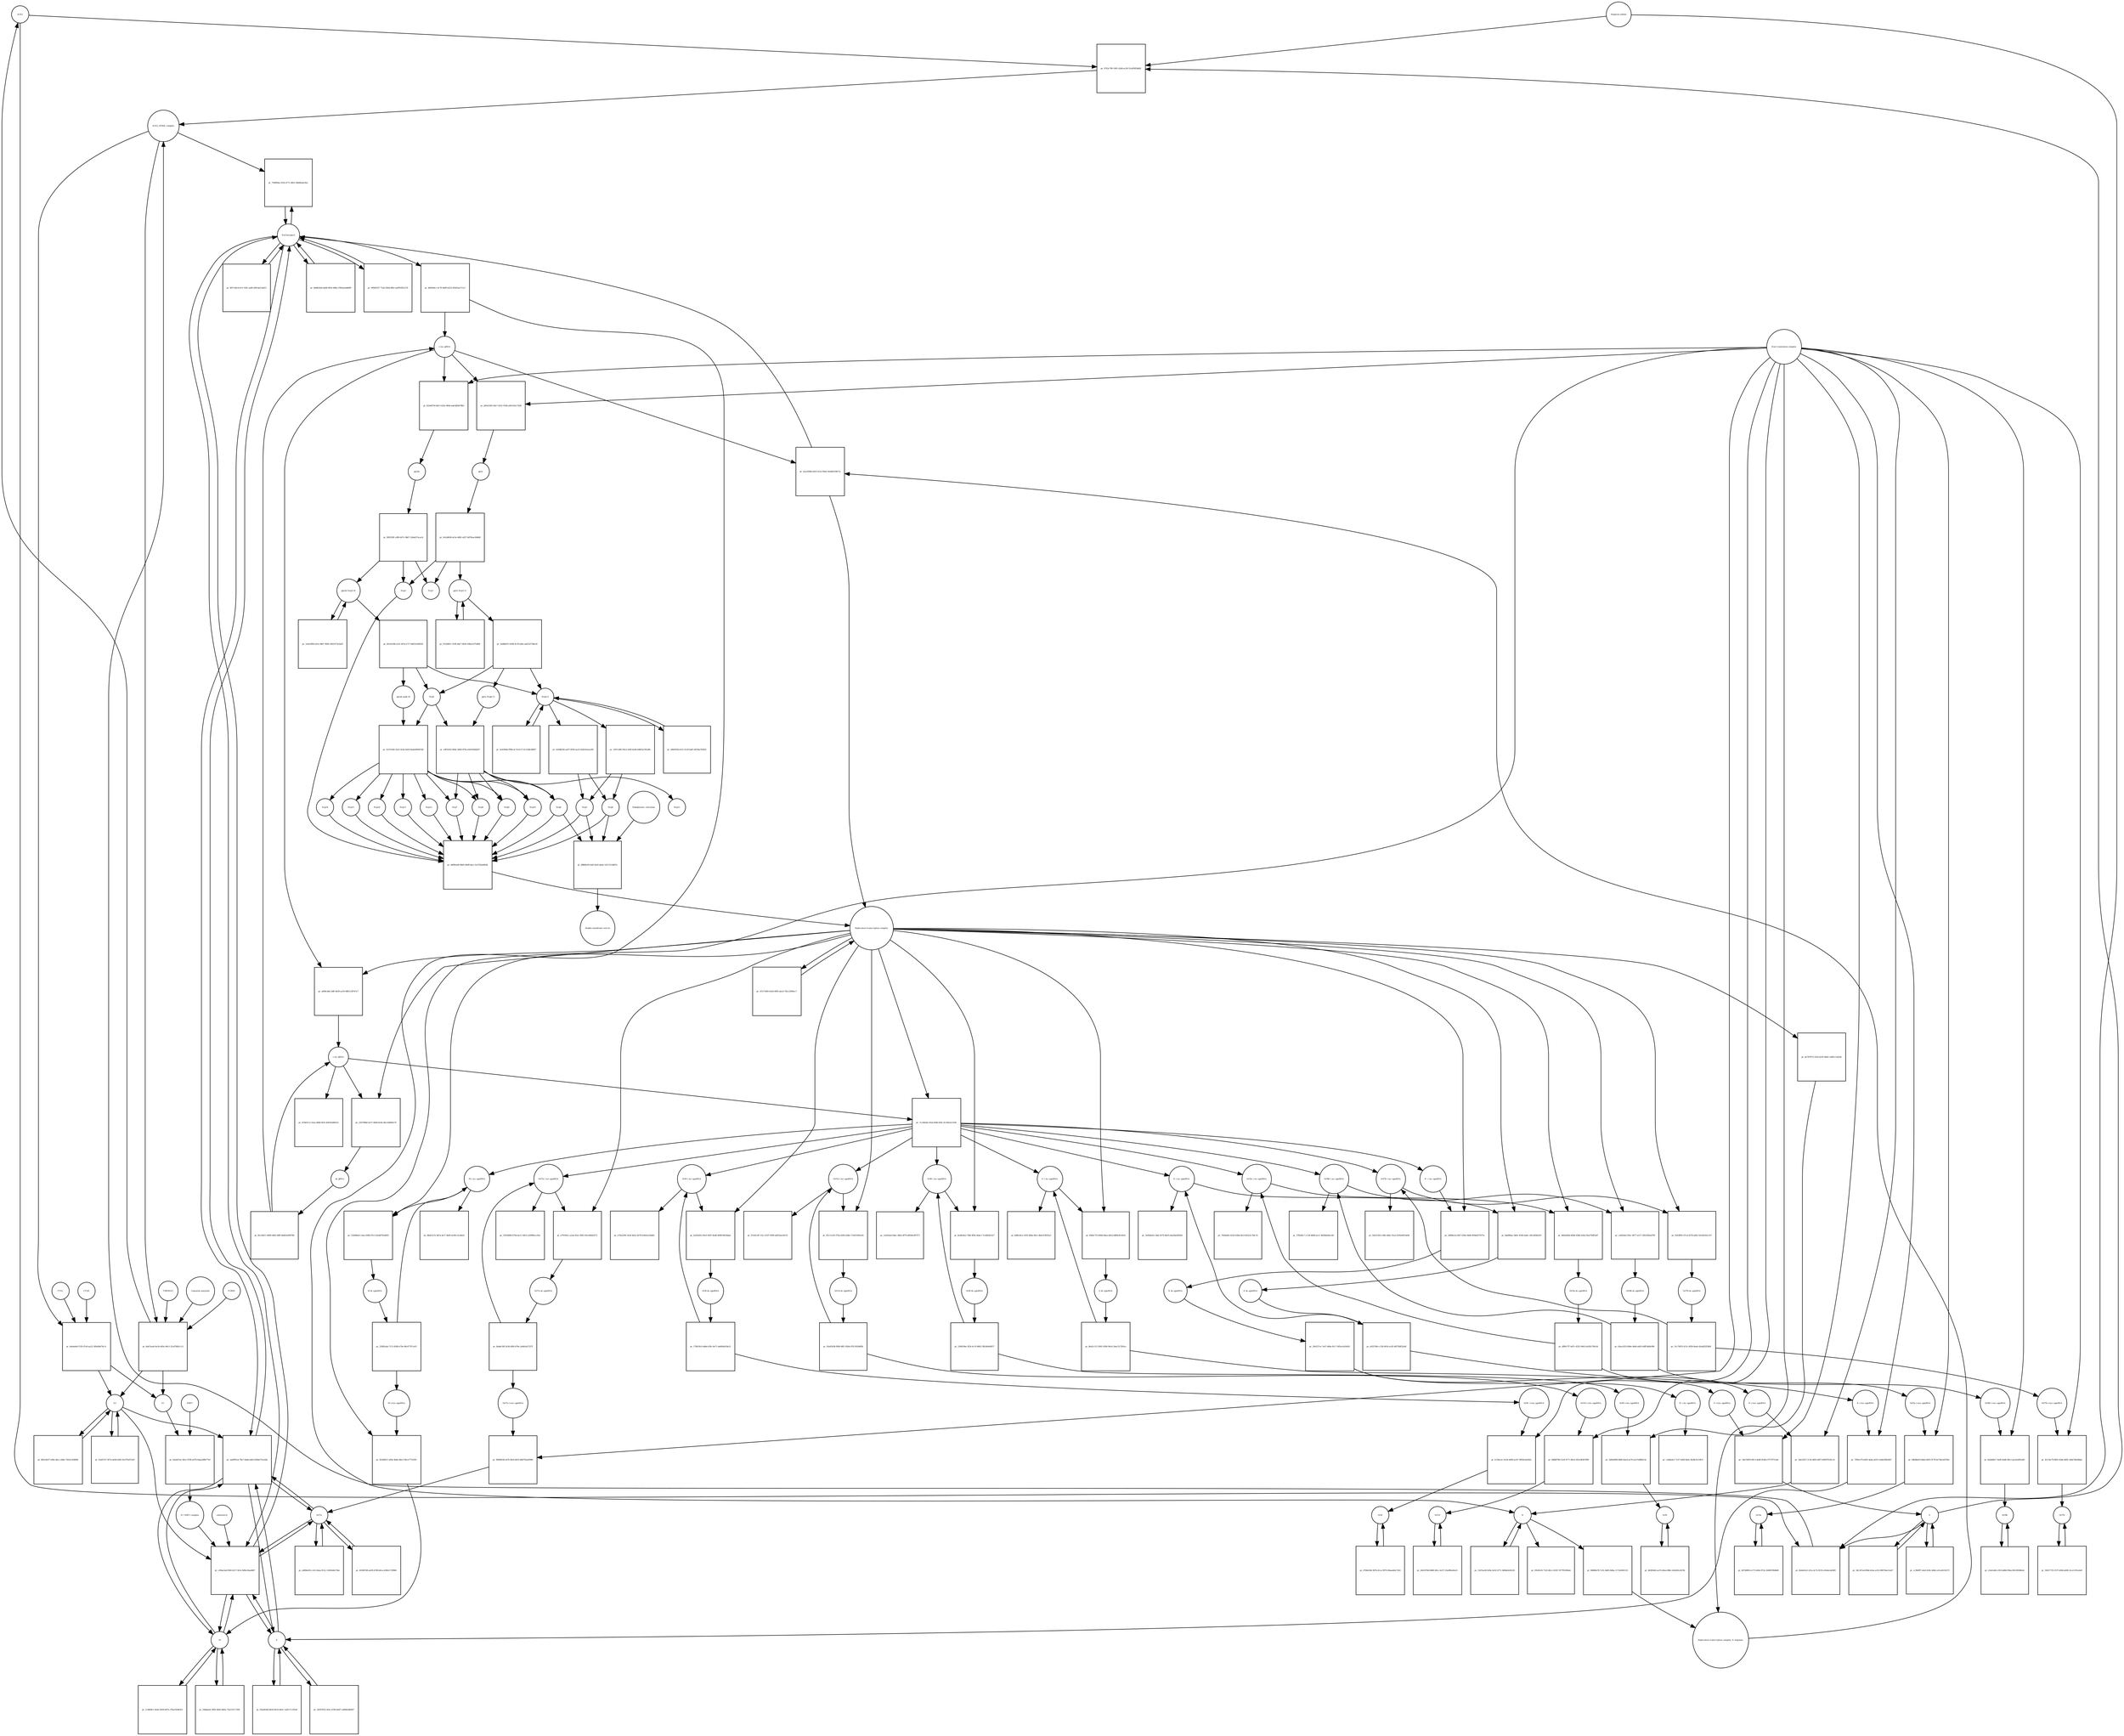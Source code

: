 strict digraph  {
ACE2 [annotation="", bipartite=0, cls=macromolecule, fontsize=4, label=ACE2, shape=circle];
"pr_0763c789-1061-42d4-ac58-51a459f2b8d2" [annotation="", bipartite=1, cls=process, fontsize=4, label="pr_0763c789-1061-42d4-ac58-51a459f2b8d2", shape=square];
"ACE2_SPIKE complex" [annotation="", bipartite=0, cls=complex, fontsize=4, label="ACE2_SPIKE complex", shape=circle];
"Heparan sulfate" [annotation="urn_miriam_obo.chebi_CHEBI%3A28815", bipartite=0, cls="simple chemical", fontsize=4, label="Heparan sulfate", shape=circle];
S [annotation=urn_miriam_uniprot_P0DTC2, bipartite=0, cls=macromolecule, fontsize=4, label=S, shape=circle];
Nucleocapsid [annotation="urn_miriam_obo.go_GO%3A0019013", bipartite=0, cls=complex, fontsize=4, label=Nucleocapsid, shape=circle];
"pr_7099f9ae-9145-477c-8821-88d4fa4a2fac" [annotation="", bipartite=1, cls=process, fontsize=4, label="pr_7099f9ae-9145-477c-8821-88d4fa4a2fac", shape=square];
"pr_b4a4a6ef-f318-47a0-aa22-569a0b474c1c" [annotation="", bipartite=1, cls=process, fontsize=4, label="pr_b4a4a6ef-f318-47a0-aa22-569a0b474c1c", shape=square];
S2 [annotation=urn_miriam_interpro_IPR002552, bipartite=0, cls=macromolecule, fontsize=4, label=S2, shape=circle];
CTSB [annotation="", bipartite=0, cls=macromolecule, fontsize=4, label=CTSB, shape=circle];
CTSL [annotation="", bipartite=0, cls=macromolecule, fontsize=4, label=CTSL, shape=circle];
S1 [annotation=urn_miriam_interpro_IPR002551, bipartite=0, cls=macromolecule, fontsize=4, label=S1, shape=circle];
"pr_8ebe41a5-221e-4c7e-8155-e5fabcab58f2" [annotation="", bipartite=1, cls=process, fontsize=4, label="pr_8ebe41a5-221e-4c7e-8155-e5fabcab58f2", shape=square];
"pr_c09aa3ad-f569-4217-9cfe-569ec9aed687" [annotation="", bipartite=1, cls=process, fontsize=4, label="pr_c09aa3ad-f569-4217-9cfe-569ec9aed687", shape=square];
cholesterol [annotation="urn_miriam_obo.chebi_CHEBI%3A16113", bipartite=0, cls="simple chemical", fontsize=4, label=cholesterol, shape=circle];
"S1_NRP1 complex" [annotation="", bipartite=0, cls=complex, fontsize=4, label="S1_NRP1 complex", shape=circle];
E [annotation=urn_miriam_uniprot_P0DTC4, bipartite=0, cls=macromolecule, fontsize=4, label=E, shape=circle];
M [annotation=urn_miriam_uniprot_P0DTC5, bipartite=0, cls=macromolecule, fontsize=4, label=M, shape=circle];
Orf7a [annotation=urn_miriam_uniprot_P0DTC7, bipartite=0, cls=macromolecule, fontsize=4, label=Orf7a, shape=circle];
"pr_d65694cc-4c76-4b09-b223-903d1ea711cf" [annotation="", bipartite=1, cls=process, fontsize=4, label="pr_d65694cc-4c76-4b09-b223-903d1ea711cf", shape=square];
"(+)ss gRNA" [annotation=urn_miriam_refseq_NC_045512, bipartite=0, cls="nucleic acid feature", fontsize=4, label="(+)ss gRNA", shape=circle];
N [annotation=urn_miriam_uniprot_P0DTC9, bipartite=0, cls="macromolecule multimer", fontsize=4, label=N, shape=circle];
"pr_b6d8c8ad-da96-465e-846a-10b5eeaddd99" [annotation="", bipartite=1, cls=process, fontsize=4, label="pr_b6d8c8ad-da96-465e-846a-10b5eeaddd99", shape=square];
"pr_999d5357-71d3-45b4-8fb1-aaf09185127d" [annotation="", bipartite=1, cls=process, fontsize=4, label="pr_999d5357-71d3-45b4-8fb1-aaf09185127d", shape=square];
"pr_9343fcf4-7143-4b1c-b539-7d77f933f6ab" [annotation="", bipartite=1, cls=process, fontsize=4, label="pr_9343fcf4-7143-4b1c-b539-7d77f933f6ab", shape=square];
"pr_15d7ea28-026e-4c62-b77c-84fbd3ef4224" [annotation="", bipartite=1, cls=process, fontsize=4, label="pr_15d7ea28-026e-4c62-b77c-84fbd3ef4224", shape=square];
"N (+)ss sgmRNA" [annotation=urn_miriam_ncbigene_43740575, bipartite=0, cls="nucleic acid feature", fontsize=4, label="N (+)ss sgmRNA", shape=circle];
"pr_54e22f27-2124-4665-bf07-b4997f526c14" [annotation="", bipartite=1, cls=process, fontsize=4, label="pr_54e22f27-2124-4665-bf07-b4997f526c14", shape=square];
"Host translation complex" [annotation="urn_miriam_obo.go_GO%3A0070992", bipartite=0, cls=complex, fontsize=4, label="Host translation complex", shape=circle];
"pr_807c5bc4-fe11-42fc-aaf6-d3614a514d15" [annotation="", bipartite=1, cls=process, fontsize=4, label="pr_807c5bc4-fe11-42fc-aaf6-d3614a514d15", shape=square];
"pr_8ab7aaa0-6e1b-445a-94c5-32cd7b82c1c3" [annotation="", bipartite=1, cls=process, fontsize=4, label="pr_8ab7aaa0-6e1b-445a-94c5-32cd7b82c1c3", shape=square];
FURIN [annotation="", bipartite=0, cls=macromolecule, fontsize=4, label=FURIN, shape=circle];
TMPRSS2 [annotation="", bipartite=0, cls=macromolecule, fontsize=4, label=TMPRSS2, shape=circle];
"Camostat mesylate" [annotation="urn_miriam_pubchem.compound_2536", bipartite=0, cls="simple chemical", fontsize=4, label="Camostat mesylate", shape=circle];
"pr_883c0e07-e94e-4bcc-a84e-7d5e2c836fb6" [annotation="", bipartite=1, cls=process, fontsize=4, label="pr_883c0e07-e94e-4bcc-a84e-7d5e2c836fb6", shape=square];
"Replication transcription complex_N oligomer" [annotation="", bipartite=0, cls=complex, fontsize=4, label="Replication transcription complex_N oligomer", shape=circle];
"pr_4cac828b-e810-415e-99a0-5b3db218817a" [annotation="", bipartite=1, cls=process, fontsize=4, label="pr_4cac828b-e810-415e-99a0-5b3db218817a", shape=square];
"Replication transcription complex" [annotation="", bipartite=0, cls=complex, fontsize=4, label="Replication transcription complex", shape=circle];
"pr_ea89951d-78e7-4a8d-ab63-6566a75cee8a" [annotation="", bipartite=1, cls=process, fontsize=4, label="pr_ea89951d-78e7-4a8d-ab63-6566a75cee8a", shape=square];
"pr_f2a937e7-6f7a-4e49-b5fd-16c97fa07a05" [annotation="", bipartite=1, cls=process, fontsize=4, label="pr_f2a937e7-6f7a-4e49-b5fd-16c97fa07a05", shape=square];
"pp1a Nsp3-11" [annotation=urn_miriam_uniprot_P0DTC1, bipartite=0, cls=macromolecule, fontsize=4, label="pp1a Nsp3-11", shape=circle];
"pr_42d8b47e-9348-4c29-abfe-aab52274dce8" [annotation="", bipartite=1, cls=process, fontsize=4, label="pr_42d8b47e-9348-4c29-abfe-aab52274dce8", shape=square];
"pp1a Nsp6-11" [annotation=urn_miriam_uniprot_P0DTC1, bipartite=0, cls=macromolecule, fontsize=4, label="pp1a Nsp6-11", shape=circle];
"Nsp3-4" [annotation="urn_miriam_ncbiprotein_YP_009725299|urn_miriam_ncbiprotein_YP_009725300", bipartite=0, cls=macromolecule, fontsize=4, label="Nsp3-4", shape=circle];
Nsp5 [annotation=urn_miriam_ncbiprotein_YP_009725301, bipartite=0, cls="macromolecule multimer", fontsize=4, label=Nsp5, shape=circle];
"Endoplasmic reticulum" [annotation="urn_miriam_obo.go_GO%3A0005783", bipartite=0, cls=complex, fontsize=4, label="Endoplasmic reticulum", shape=circle];
"pr_d9bf6e30-fabf-4e43-ba4a-1d11311d067a" [annotation="", bipartite=1, cls=process, fontsize=4, label="pr_d9bf6e30-fabf-4e43-ba4a-1d11311d067a", shape=square];
"Double-membrane vesicle" [annotation="urn_miriam_obo.go_GO%3A0039718", bipartite=0, cls=complex, fontsize=4, label="Double-membrane vesicle", shape=circle];
Nsp4 [annotation=urn_miriam_ncbiprotein_YP_009725300, bipartite=0, cls=macromolecule, fontsize=4, label=Nsp4, shape=circle];
Nsp3 [annotation=urn_miriam_ncbiprotein_YP_009725299, bipartite=0, cls=macromolecule, fontsize=4, label=Nsp3, shape=circle];
Nsp6 [annotation=urn_miriam_ncbiprotein_YP_009725302, bipartite=0, cls=macromolecule, fontsize=4, label=Nsp6, shape=circle];
"pr_f2326851-3196-44e7-9d26-50ba2c07a884" [annotation="", bipartite=1, cls=process, fontsize=4, label="pr_f2326851-3196-44e7-9d26-50ba2c07a884", shape=square];
"pr_44b93f3b-fe31-4120-baff-4455ba762f02" [annotation="", bipartite=1, cls=process, fontsize=4, label="pr_44b93f3b-fe31-4120-baff-4455ba762f02", shape=square];
"pp1ab Nsp3-16" [annotation=urn_miriam_uniprot_P0DTD1, bipartite=0, cls=macromolecule, fontsize=4, label="pp1ab Nsp3-16", shape=circle];
"pr_1a4e2084-a01a-48b7-9b95-2001673e5a83" [annotation="", bipartite=1, cls=process, fontsize=4, label="pr_1a4e2084-a01a-48b7-9b95-2001673e5a83", shape=square];
"pr_641d1e0b-e22c-4f1d-a717-bbf222e8f292" [annotation="", bipartite=1, cls=process, fontsize=4, label="pr_641d1e0b-e22c-4f1d-a717-bbf222e8f292", shape=square];
"pp1ab nsp6-16" [annotation=urn_miriam_uniprot_P0DTD1, bipartite=0, cls=macromolecule, fontsize=4, label="pp1ab nsp6-16", shape=circle];
"pr_1c4809c1-9e0e-4939-b97a-37ba18396351" [annotation="", bipartite=1, cls=process, fontsize=4, label="pr_1c4809c1-9e0e-4939-b97a-37ba18396351", shape=square];
"pr_05a84284-6b50-4b19-8a41-1a6517c195a9" [annotation="", bipartite=1, cls=process, fontsize=4, label="pr_05a84284-6b50-4b19-8a41-1a6517c195a9", shape=square];
"pr_cc9bf9f7-afa0-418c-bf6d-ce5ca0216373" [annotation="", bipartite=1, cls=process, fontsize=4, label="pr_cc9bf9f7-afa0-418c-bf6d-ce5ca0216373", shape=square];
"pr_50dbae6c-9f92-4b42-8b0a-73e2147c7509" [annotation="", bipartite=1, cls=process, fontsize=4, label="pr_50dbae6c-9f92-4b42-8b0a-73e2147c7509", shape=square];
"pr_5d297635-2b1e-4760-b4d7-cd00fd34b907" [annotation="", bipartite=1, cls=process, fontsize=4, label="pr_5d297635-2b1e-4760-b4d7-cd00fd34b907", shape=square];
"pr_36c347ad-f84d-4cba-a222-08070ae21a67" [annotation="", bipartite=1, cls=process, fontsize=4, label="pr_36c347ad-f84d-4cba-a222-08070ae21a67", shape=square];
"pr_a889ed16-c1e5-44aa-913c-31602d4e756e" [annotation="", bipartite=1, cls=process, fontsize=4, label="pr_a889ed16-c1e5-44aa-913c-31602d4e756e", shape=square];
Orf6 [annotation=urn_miriam_uniprot_P0DTC6, bipartite=0, cls=macromolecule, fontsize=4, label=Orf6, shape=circle];
"pr_076b418d-387b-41ca-9970-46aaab6c7452" [annotation="", bipartite=1, cls=process, fontsize=4, label="pr_076b418d-387b-41ca-9970-46aaab6c7452", shape=square];
Orf3a [annotation=urn_miriam_uniprot_P0DTC3, bipartite=0, cls=macromolecule, fontsize=4, label=Orf3a, shape=circle];
"pr_b9740803-e173-440e-872e-2b9f8709db06" [annotation="", bipartite=1, cls=process, fontsize=4, label="pr_b9740803-e173-440e-872e-2b9f8709db06", shape=square];
Orf8 [annotation=urn_miriam_uniprot_P0DTC8, bipartite=0, cls=macromolecule, fontsize=4, label=Orf8, shape=circle];
"pr_6d3f40d2-ae70-44ea-88b1-b2b2d5cd1f3b" [annotation="", bipartite=1, cls=process, fontsize=4, label="pr_6d3f40d2-ae70-44ea-88b1-b2b2d5cd1f3b", shape=square];
Orf9b [annotation=urn_miriam_uniprot_P0DTD2, bipartite=0, cls=macromolecule, fontsize=4, label=Orf9b, shape=circle];
"pr_cfa41eb6-c910-4d8d-95ba-f8219058fe4c" [annotation="", bipartite=1, cls=process, fontsize=4, label="pr_cfa41eb6-c910-4d8d-95ba-f8219058fe4c", shape=square];
Orf14 [annotation=urn_miriam_uniprot_P0DTD3, bipartite=0, cls=macromolecule, fontsize=4, label=Orf14, shape=circle];
"pr_45d1978d-9d80-40cc-b237-25edf9a26a22" [annotation="", bipartite=1, cls=process, fontsize=4, label="pr_45d1978d-9d80-40cc-b237-25edf9a26a22", shape=square];
Orf7b [annotation=urn_miriam_uniprot_P0DTD8, bipartite=0, cls=macromolecule, fontsize=4, label=Orf7b, shape=circle];
"pr_56927735-557f-439d-a600-3cce1181a2e8" [annotation="", bipartite=1, cls=process, fontsize=4, label="pr_56927735-557f-439d-a600-3cce1181a2e8", shape=square];
"pr_45590749-ee09-4789-b0ca-630fa1729960" [annotation="", bipartite=1, cls=process, fontsize=4, label="pr_45590749-ee09-4789-b0ca-630fa1729960", shape=square];
"M (+)ss sgmRNA" [annotation="", bipartite=0, cls="nucleic acid feature", fontsize=4, label="M (+)ss sgmRNA", shape=circle];
"pr_822dd011-a09a-4b0e-84e3-58ccf7725595" [annotation="", bipartite=1, cls=process, fontsize=4, label="pr_822dd011-a09a-4b0e-84e3-58ccf7725595", shape=square];
"E (+)ss sgmRNA" [annotation="", bipartite=0, cls="nucleic acid feature", fontsize=4, label="E (+)ss sgmRNA", shape=circle];
"pr_7f99ce79-a603-4eda-a619-1abb239b3647" [annotation="", bipartite=1, cls=process, fontsize=4, label="pr_7f99ce79-a603-4eda-a619-1abb239b3647", shape=square];
"S (+)ss sgmRNA" [annotation="", bipartite=0, cls="nucleic acid feature", fontsize=4, label="S (+)ss sgmRNA", shape=circle];
"pr_34a7d459-09c3-4ed0-81db-e7f737f7cdef" [annotation="", bipartite=1, cls=process, fontsize=4, label="pr_34a7d459-09c3-4ed0-81db-e7f737f7cdef", shape=square];
"Orf7a (+)ss sgmRNA" [annotation="", bipartite=0, cls="nucleic acid feature", fontsize=4, label="Orf7a (+)ss sgmRNA", shape=circle];
"pr_f8084438-a476-4fe4-b610-48d793a56984" [annotation="", bipartite=1, cls=process, fontsize=4, label="pr_f8084438-a476-4fe4-b610-48d793a56984", shape=square];
"Orf6  (+)ss sgmRNA" [annotation="", bipartite=0, cls="nucleic acid feature", fontsize=4, label="Orf6  (+)ss sgmRNA", shape=circle];
"pr_fc59ecec-0c04-4409-acf4-7d95bcba492e" [annotation="", bipartite=1, cls=process, fontsize=4, label="pr_fc59ecec-0c04-4409-acf4-7d95bcba492e", shape=square];
"Orf3a (+)ss sgmRNA" [annotation="", bipartite=0, cls="nucleic acid feature", fontsize=4, label="Orf3a (+)ss sgmRNA", shape=circle];
"pr_0db9bd16-84ad-4603-9178-b2744cb47064" [annotation="", bipartite=1, cls=process, fontsize=4, label="pr_0db9bd16-84ad-4603-9178-b2744cb47064", shape=square];
"Orf8 (+)ss sgmRNA" [annotation="", bipartite=0, cls="nucleic acid feature", fontsize=4, label="Orf8 (+)ss sgmRNA", shape=circle];
"pr_5d0ed498-8d00-4ee4-ae70-ea27a98b413e" [annotation="", bipartite=1, cls=process, fontsize=4, label="pr_5d0ed498-8d00-4ee4-ae70-ea27a98b413e", shape=square];
"Orf9b (+)ss sgmRNA" [annotation="", bipartite=0, cls="nucleic acid feature", fontsize=4, label="Orf9b (+)ss sgmRNA", shape=circle];
"pr_bd2dd0e7-3a99-4a6b-99c2-aac0cbf9cd42" [annotation="", bipartite=1, cls=process, fontsize=4, label="pr_bd2dd0e7-3a99-4a6b-99c2-aac0cbf9cd42", shape=square];
"Orf14 (+)ss sgmRNA" [annotation="", bipartite=0, cls="nucleic acid feature", fontsize=4, label="Orf14 (+)ss sgmRNA", shape=circle];
"pr_8d68f788-51e9-4771-89cd-303c08367089" [annotation="", bipartite=1, cls=process, fontsize=4, label="pr_8d68f788-51e9-4771-89cd-303c08367089", shape=square];
"Orf7b (+)ss sgmRNA" [annotation="", bipartite=0, cls="nucleic acid feature", fontsize=4, label="Orf7b (+)ss sgmRNA", shape=circle];
"pr_81134c79-8fb3-43de-b695-3d4a7db286da" [annotation="", bipartite=1, cls=process, fontsize=4, label="pr_81134c79-8fb3-43de-b695-3d4a7db286da", shape=square];
"(-)ss gRNA" [annotation=urn_miriam_refseq_NC_045512, bipartite=0, cls="nucleic acid feature", fontsize=4, label="(-)ss gRNA", shape=circle];
"pr_419d31c2-52ae-4840-8cff-a0910e486322" [annotation="", bipartite=1, cls=process, fontsize=4, label="pr_419d31c2-52ae-4840-8cff-a0910e486322", shape=square];
"pr_80888e78-7c61-4d65-8dba-117241801531" [annotation="", bipartite=1, cls=process, fontsize=4, label="pr_80888e78-7c61-4d65-8dba-117241801531", shape=square];
"pr_a699c4b4-3dff-4839-ac93-0881138747e7" [annotation="", bipartite=1, cls=process, fontsize=4, label="pr_a699c4b4-3dff-4839-ac93-0881138747e7", shape=square];
"M (-)ss sgmRNA" [annotation=urn_miriam_ncbigene_43740571, bipartite=0, cls="nucleic acid feature", fontsize=4, label="M (-)ss sgmRNA", shape=circle];
"pr_6beb7a7e-9d7a-4e17-8ef8-4c69c12c8ee4" [annotation="", bipartite=1, cls=process, fontsize=4, label="pr_6beb7a7e-9d7a-4e17-8ef8-4c69c12c8ee4", shape=square];
"E (-)ss sgmRNA" [annotation=urn_miriam_ncbigene_43740570, bipartite=0, cls="nucleic acid feature", fontsize=4, label="E (-)ss sgmRNA", shape=circle];
"pr_3e83de43-c0de-4374-8b35-eba5bed5f420" [annotation="", bipartite=1, cls=process, fontsize=4, label="pr_3e83de43-c0de-4374-8b35-eba5bed5f420", shape=square];
"S (-)ss sgmRNA" [annotation="", bipartite=0, cls="nucleic acid feature", fontsize=4, label="S (-)ss sgmRNA", shape=circle];
"pr_b9f6c8ce-e393-466a-9fa1-4b4cf53835a3" [annotation="", bipartite=1, cls=process, fontsize=4, label="pr_b9f6c8ce-e393-466a-9fa1-4b4cf53835a3", shape=square];
"Orf7a (-)ss sgmRNA" [annotation="", bipartite=0, cls="nucleic acid feature", fontsize=4, label="Orf7a (-)ss sgmRNA", shape=circle];
"pr_33554606-670d-4e11-9452-a209f9ecc93e" [annotation="", bipartite=1, cls=process, fontsize=4, label="pr_33554606-670d-4e11-9452-a209f9ecc93e", shape=square];
"Orf6 (-)ss sgmRNA" [annotation="", bipartite=0, cls="nucleic acid feature", fontsize=4, label="Orf6 (-)ss sgmRNA", shape=circle];
"pr_e7b22290-1b34-4d1a-9278-fe402e25bd41" [annotation="", bipartite=1, cls=process, fontsize=4, label="pr_e7b22290-1b34-4d1a-9278-fe402e25bd41", shape=square];
"Orf3a (-)ss sgmRNA" [annotation="", bipartite=0, cls="nucleic acid feature", fontsize=4, label="Orf3a (-)ss sgmRNA", shape=circle];
"pr_745ba4fe-4229-43bb-bfc9-60223c7bfc16" [annotation="", bipartite=1, cls=process, fontsize=4, label="pr_745ba4fe-4229-43bb-bfc9-60223c7bfc16", shape=square];
"Orf8 (-)ss sgmRNA" [annotation="", bipartite=0, cls="nucleic acid feature", fontsize=4, label="Orf8 (-)ss sgmRNA", shape=circle];
"pr_cfa914a0-64ec-48a5-8f70-df458cd97f73" [annotation="", bipartite=1, cls=process, fontsize=4, label="pr_cfa914a0-64ec-48a5-8f70-df458cd97f73", shape=square];
"Orf9b (-)ss sgmRNA" [annotation="", bipartite=0, cls="nucleic acid feature", fontsize=4, label="Orf9b (-)ss sgmRNA", shape=circle];
"pr_3782d5c7-c13d-4668-ae11-4626be0dccb0" [annotation="", bipartite=1, cls=process, fontsize=4, label="pr_3782d5c7-c13d-4668-ae11-4626be0dccb0", shape=square];
"Orf14 (-)ss sgmRNA" [annotation="", bipartite=0, cls="nucleic acid feature", fontsize=4, label="Orf14 (-)ss sgmRNA", shape=circle];
"pr_97ed1c8f-151c-4197-839f-e4653ee34153" [annotation="", bipartite=1, cls=process, fontsize=4, label="pr_97ed1c8f-151c-4197-839f-e4653ee34153", shape=square];
"Orf7b (-)ss sgmRNA" [annotation="", bipartite=0, cls="nucleic acid feature", fontsize=4, label="Orf7b (-)ss sgmRNA", shape=circle];
"pr_54e51563-c06e-46bc-91a2-fe93a9619a06" [annotation="", bipartite=1, cls=process, fontsize=4, label="pr_54e51563-c06e-46bc-91a2-fe93a9619a06", shape=square];
"pr_250796b8-5e57-4b0d-8c8e-06c22b804176" [annotation="", bipartite=1, cls=process, fontsize=4, label="pr_250796b8-5e57-4b0d-8c8e-06c22b804176", shape=square];
"ds gRNA" [annotation=urn_miriam_refseq_NC_045512, bipartite=0, cls="nucleic acid feature", fontsize=4, label="ds gRNA", shape=circle];
"pr_554946a0-c5ae-4368-97e1-b5e8d79c8d93" [annotation="", bipartite=1, cls=process, fontsize=4, label="pr_554946a0-c5ae-4368-97e1-b5e8d79c8d93", shape=square];
"M ds sgmRNA" [annotation="", bipartite=0, cls="nucleic acid feature", fontsize=4, label="M ds sgmRNA", shape=circle];
"pr_bbd9f6ac-bb0c-4560-a6dc-cf6c4d36a91f" [annotation="", bipartite=1, cls=process, fontsize=4, label="pr_bbd9f6ac-bb0c-4560-a6dc-cf6c4d36a91f", shape=square];
"E ds sgmRNA" [annotation="", bipartite=0, cls="nucleic acid feature", fontsize=4, label="E ds sgmRNA", shape=circle];
"pr_f06dc733-694d-46ea-b81d-ddff42fc0416" [annotation="", bipartite=1, cls=process, fontsize=4, label="pr_f06dc733-694d-46ea-b81d-ddff42fc0416", shape=square];
"S ds sgmRNA" [annotation="", bipartite=0, cls="nucleic acid feature", fontsize=4, label="S ds sgmRNA", shape=circle];
"pr_a791841c-a2a4-45a1-80f2-05e148d22f73" [annotation="", bipartite=1, cls=process, fontsize=4, label="pr_a791841c-a2a4-45a1-80f2-05e148d22f73", shape=square];
"Orf7a ds sgmRNA" [annotation="", bipartite=0, cls="nucleic acid feature", fontsize=4, label="Orf7a ds sgmRNA", shape=circle];
"pr_fa262d16-59c6-4587-8e46-d09b7b054dad" [annotation="", bipartite=1, cls=process, fontsize=4, label="pr_fa262d16-59c6-4587-8e46-d09b7b054dad", shape=square];
"Orf6 ds sgmRNA" [annotation="", bipartite=0, cls="nucleic acid feature", fontsize=4, label="Orf6 ds sgmRNA", shape=circle];
"pr_460ed2b6-b0b4-43b8-a92d-05a57fdf5e87" [annotation="", bipartite=1, cls=process, fontsize=4, label="pr_460ed2b6-b0b4-43b8-a92d-05a57fdf5e87", shape=square];
"Orf3a ds sgmRNA" [annotation="", bipartite=0, cls="nucleic acid feature", fontsize=4, label="Orf3a ds sgmRNA", shape=circle];
"pr_bcdb54e2-76bf-4f9e-9ebe-c7ce9b5b15e7" [annotation="", bipartite=1, cls=process, fontsize=4, label="pr_bcdb54e2-76bf-4f9e-9ebe-c7ce9b5b15e7", shape=square];
"Orf8 ds sgmRNA" [annotation="", bipartite=0, cls="nucleic acid feature", fontsize=4, label="Orf8 ds sgmRNA", shape=circle];
"pr_ca82feb3-f9ec-4977-a517-2952585ad7f8" [annotation="", bipartite=1, cls=process, fontsize=4, label="pr_ca82feb3-f9ec-4977-a517-2952585ad7f8", shape=square];
"Orf9b ds sgmRNA" [annotation="", bipartite=0, cls="nucleic acid feature", fontsize=4, label="Orf9b ds sgmRNA", shape=circle];
"pr_92c11e18-370a-4265-b38e-17a95109ecb5" [annotation="", bipartite=1, cls=process, fontsize=4, label="pr_92c11e18-370a-4265-b38e-17a95109ecb5", shape=square];
"Orf14 ds sgmRNA" [annotation="", bipartite=0, cls="nucleic acid feature", fontsize=4, label="Orf14 ds sgmRNA", shape=circle];
"pr_9243ff81-67cd-4578-a661-b3cb6316c237" [annotation="", bipartite=1, cls=process, fontsize=4, label="pr_9243ff81-67cd-4578-a661-b3cb6316c237", shape=square];
"Orf7b ds sgmRNA" [annotation="", bipartite=0, cls="nucleic acid feature", fontsize=4, label="Orf7b ds sgmRNA", shape=circle];
"pr_f0c24d11-4069-4d62-86ff-bb405e090786" [annotation="", bipartite=1, cls=process, fontsize=4, label="pr_f0c24d11-4069-4d62-86ff-bb405e090786", shape=square];
"pr_23082eab-7113-4568-a79e-98c47767cef3" [annotation="", bipartite=1, cls=process, fontsize=4, label="pr_23082eab-7113-4568-a79e-98c47767cef3", shape=square];
"pr_a9337dfe-c136-4918-a1d3-4657b9f32abf" [annotation="", bipartite=1, cls=process, fontsize=4, label="pr_a9337dfe-c136-4918-a1d3-4657b9f32abf", shape=square];
"pr_8a42c115-5903-4306-90cb-24ee7a7203ce" [annotation="", bipartite=1, cls=process, fontsize=4, label="pr_8a42c115-5903-4306-90cb-24ee7a7203ce", shape=square];
"pr_8abdc50f-2e5b-4f40-b76e-2a8d1eb7237f" [annotation="", bipartite=1, cls=process, fontsize=4, label="pr_8abdc50f-2e5b-4f40-b76e-2a8d1eb7237f", shape=square];
"pr_178d10c0-4dbd-439c-be71-de664a918e21" [annotation="", bipartite=1, cls=process, fontsize=4, label="pr_178d10c0-4dbd-439c-be71-de664a918e21", shape=square];
"pr_df89c7f7-bd7c-4352-9443-eb1fb176fe5d" [annotation="", bipartite=1, cls=process, fontsize=4, label="pr_df89c7f7-bd7c-4352-9443-eb1fb176fe5d", shape=square];
"pr_3308106e-3f24-4c19-9863-3fb24b404f37" [annotation="", bipartite=1, cls=process, fontsize=4, label="pr_3308106e-3f24-4c19-9863-3fb24b404f37", shape=square];
"pr_42ea1633-684e-4b44-ab03-46ff5ddfe990" [annotation="", bipartite=1, cls=process, fontsize=4, label="pr_42ea1633-684e-4b44-ab03-46ff5ddfe990", shape=square];
"pr_05a45438-f068-48f1-92b4-d76136394f0b" [annotation="", bipartite=1, cls=process, fontsize=4, label="pr_05a45438-f068-48f1-92b4-d76136394f0b", shape=square];
"pr_31c74933-413c-4939-8aa6-42edd32f3b81" [annotation="", bipartite=1, cls=process, fontsize=4, label="pr_31c74933-413c-4939-8aa6-42edd32f3b81", shape=square];
"N  (-)ss sgmRNA" [annotation=urn_miriam_ncbigene_43740575, bipartite=0, cls="nucleic acid feature", fontsize=4, label="N  (-)ss sgmRNA", shape=circle];
"pr_269bfe3a-f447-430e-94d4-905be875075c" [annotation="", bipartite=1, cls=process, fontsize=4, label="pr_269bfe3a-f447-430e-94d4-905be875075c", shape=square];
"N ds sgmRNA" [annotation="", bipartite=0, cls="nucleic acid feature", fontsize=4, label="N ds sgmRNA", shape=circle];
"pr_29e557ce-7e47-466a-81c7-005ecfa50d16" [annotation="", bipartite=1, cls=process, fontsize=4, label="pr_29e557ce-7e47-466a-81c7-005ecfa50d16", shape=square];
"N (-)ss sgmRNA" [annotation="", bipartite=0, cls="nucleic acid feature", fontsize=4, label="N (-)ss sgmRNA", shape=circle];
pp1ab [annotation=urn_miriam_uniprot_P0DTD1, bipartite=0, cls=macromolecule, fontsize=4, label=pp1ab, shape=circle];
"pr_f0831f0f-cd99-447c-9b67-32deb37acacb" [annotation="", bipartite=1, cls=process, fontsize=4, label="pr_f0831f0f-cd99-447c-9b67-32deb37acacb", shape=square];
Nsp2 [annotation=urn_miriam_ncbiprotein_YP_009725298, bipartite=0, cls=macromolecule, fontsize=4, label=Nsp2, shape=circle];
Nsp1 [annotation=urn_miriam_ncbiprotein_YP_009725297, bipartite=0, cls=macromolecule, fontsize=4, label=Nsp1, shape=circle];
pp1a [annotation=urn_miriam_uniprot_P0DTC1, bipartite=0, cls=macromolecule, fontsize=4, label=pp1a, shape=circle];
"pr_9cb2d658-dc5e-4881-a027-b878eac84b68" [annotation="", bipartite=1, cls=process, fontsize=4, label="pr_9cb2d658-dc5e-4881-a027-b878eac84b68", shape=square];
"pr_3e45f8eb-f90b-4c74-b137-0c15d6c88fd7" [annotation="", bipartite=1, cls=process, fontsize=4, label="pr_3e45f8eb-f90b-4c74-b137-0c15d6c88fd7", shape=square];
"pr_3247cd85-65e2-43f0-ba46-64663a785a8b" [annotation="", bipartite=1, cls=process, fontsize=4, label="pr_3247cd85-65e2-43f0-ba46-64663a785a8b", shape=square];
"pr_0e04b436-ae07-4930-ae25-b28c63ea1a40" [annotation="", bipartite=1, cls=process, fontsize=4, label="pr_0e04b436-ae07-4930-ae25-b28c63ea1a40", shape=square];
"pr_a9f55452-80dc-4683-879e-fa6503fdd207" [annotation="", bipartite=1, cls=process, fontsize=4, label="pr_a9f55452-80dc-4683-879e-fa6503fdd207", shape=square];
Nsp7 [annotation=urn_miriam_ncbiprotein_YP_009725303, bipartite=0, cls=macromolecule, fontsize=4, label=Nsp7, shape=circle];
Nsp8 [annotation=urn_miriam_ncbiprotein_YP_009725304, bipartite=0, cls=macromolecule, fontsize=4, label=Nsp8, shape=circle];
Nsp9 [annotation=urn_miriam_ncbiprotein_YP_009725305, bipartite=0, cls=macromolecule, fontsize=4, label=Nsp9, shape=circle];
Nsp10 [annotation=urn_miriam_ncbiprotein_YP_009725306, bipartite=0, cls=macromolecule, fontsize=4, label=Nsp10, shape=circle];
Nsp11 [annotation=urn_miriam_ncbiprotein_YP_009725312, bipartite=0, cls=macromolecule, fontsize=4, label=Nsp11, shape=circle];
"pr_f2337ed4-35e2-41de-b420-8aabe96047dd" [annotation="", bipartite=1, cls=process, fontsize=4, label="pr_f2337ed4-35e2-41de-b420-8aabe96047dd", shape=square];
Nsp13 [annotation=urn_miriam_ncbiprotein_YP_009725308, bipartite=0, cls=macromolecule, fontsize=4, label=Nsp13, shape=circle];
Nsp12 [annotation=urn_miriam_ncbiprotein_YP_009725307, bipartite=0, cls=macromolecule, fontsize=4, label=Nsp12, shape=circle];
Nsp16 [annotation=urn_miriam_ncbiprotein_YP_009725311, bipartite=0, cls=macromolecule, fontsize=4, label=Nsp16, shape=circle];
Nsp15 [annotation=urn_miriam_ncbiprotein_YP_009725310, bipartite=0, cls=macromolecule, fontsize=4, label=Nsp15, shape=circle];
Nsp14 [annotation=urn_miriam_ncbiprotein_YP_009725309, bipartite=0, cls=macromolecule, fontsize=4, label=Nsp14, shape=circle];
"pr_4480ead0-86d5-46d9-bacc-fe27d2eb0b2b" [annotation="", bipartite=1, cls=process, fontsize=4, label="pr_4480ead0-86d5-46d9-bacc-fe27d2eb0b2b", shape=square];
"pr_d45e5365-83e7-4551-914b-e60c922c7428" [annotation="", bipartite=1, cls=process, fontsize=4, label="pr_d45e5365-83e7-4551-914b-e60c922c7428", shape=square];
"pr_622dd754-8d13-433e-966d-ade5db5678b2" [annotation="", bipartite=1, cls=process, fontsize=4, label="pr_622dd754-8d13-433e-966d-ade5db5678b2", shape=square];
"pr_ca0da4ce-7c07-4269-8a0c-4b38c9c10b7c" [annotation="", bipartite=1, cls=process, fontsize=4, label="pr_ca0da4ce-7c07-4269-8a0c-4b38c9c10b7c", shape=square];
"pr_d7a71069-63e8-4993-abcd-762c220f6cc7" [annotation="", bipartite=1, cls=process, fontsize=4, label="pr_d7a71069-63e8-4993-abcd-762c220f6cc7", shape=square];
"pr_de787875-25e4-4c85-96d2-1ddf1c1afa5b" [annotation="", bipartite=1, cls=process, fontsize=4, label="pr_de787875-25e4-4c85-96d2-1ddf1c1afa5b", shape=square];
"pr_7cc0ebe6-25a4-4fdd-934c-0c166cbc5292" [annotation="", bipartite=1, cls=process, fontsize=4, label="pr_7cc0ebe6-25a4-4fdd-934c-0c166cbc5292", shape=square];
"pr_b2a647aa-38ce-4706-a478-64aa2d8b77e9" [annotation="", bipartite=1, cls=process, fontsize=4, label="pr_b2a647aa-38ce-4706-a478-64aa2d8b77e9", shape=square];
NRP1 [annotation="", bipartite=0, cls=macromolecule, fontsize=4, label=NRP1, shape=circle];
ACE2 -> "pr_0763c789-1061-42d4-ac58-51a459f2b8d2"  [annotation="", interaction_type=consumption];
ACE2 -> "pr_8ebe41a5-221e-4c7e-8155-e5fabcab58f2"  [annotation="", interaction_type=consumption];
"pr_0763c789-1061-42d4-ac58-51a459f2b8d2" -> "ACE2_SPIKE complex"  [annotation="", interaction_type=production];
"ACE2_SPIKE complex" -> "pr_7099f9ae-9145-477c-8821-88d4fa4a2fac"  [annotation="urn_miriam_pubmed_32142651|urn_miriam_pubmed_32094589|urn_miriam_taxonomy_2697049", interaction_type=stimulation];
"ACE2_SPIKE complex" -> "pr_b4a4a6ef-f318-47a0-aa22-569a0b474c1c"  [annotation="", interaction_type=consumption];
"ACE2_SPIKE complex" -> "pr_8ab7aaa0-6e1b-445a-94c5-32cd7b82c1c3"  [annotation="", interaction_type=consumption];
"Heparan sulfate" -> "pr_0763c789-1061-42d4-ac58-51a459f2b8d2"  [annotation="urn_miriam_pubmed_32142651|urn_miriam_pubmed_32094589|urn_miriam_taxonomy_2697049|urn_miriam_pubmed_32970989", interaction_type=stimulation];
"Heparan sulfate" -> "pr_8ebe41a5-221e-4c7e-8155-e5fabcab58f2"  [annotation="urn_miriam_pubmed_32142651|urn_miriam_pubmed_32094589|urn_miriam_taxonomy_2697049|urn_miriam_pubmed_32155444|urn_miriam_pubmed_32970989", interaction_type=stimulation];
S -> "pr_0763c789-1061-42d4-ac58-51a459f2b8d2"  [annotation="", interaction_type=consumption];
S -> "pr_8ebe41a5-221e-4c7e-8155-e5fabcab58f2"  [annotation="", interaction_type=consumption];
S -> "pr_cc9bf9f7-afa0-418c-bf6d-ce5ca0216373"  [annotation="", interaction_type=consumption];
S -> "pr_36c347ad-f84d-4cba-a222-08070ae21a67"  [annotation="", interaction_type=consumption];
Nucleocapsid -> "pr_7099f9ae-9145-477c-8821-88d4fa4a2fac"  [annotation="", interaction_type=consumption];
Nucleocapsid -> "pr_c09aa3ad-f569-4217-9cfe-569ec9aed687"  [annotation="", interaction_type=consumption];
Nucleocapsid -> "pr_d65694cc-4c76-4b09-b223-903d1ea711cf"  [annotation="", interaction_type=consumption];
Nucleocapsid -> "pr_b6d8c8ad-da96-465e-846a-10b5eeaddd99"  [annotation="", interaction_type=consumption];
Nucleocapsid -> "pr_999d5357-71d3-45b4-8fb1-aaf09185127d"  [annotation="", interaction_type=consumption];
Nucleocapsid -> "pr_807c5bc4-fe11-42fc-aaf6-d3614a514d15"  [annotation="", interaction_type=consumption];
Nucleocapsid -> "pr_ea89951d-78e7-4a8d-ab63-6566a75cee8a"  [annotation="", interaction_type=consumption];
"pr_7099f9ae-9145-477c-8821-88d4fa4a2fac" -> Nucleocapsid  [annotation="", interaction_type=production];
"pr_b4a4a6ef-f318-47a0-aa22-569a0b474c1c" -> S2  [annotation="", interaction_type=production];
"pr_b4a4a6ef-f318-47a0-aa22-569a0b474c1c" -> S1  [annotation="", interaction_type=production];
S2 -> "pr_c09aa3ad-f569-4217-9cfe-569ec9aed687"  [annotation="urn_miriam_pubmed_32142651|urn_miriam_pubmed_32094589|urn_miriam_pubmed_32047258|urn_miriam_taxonomy_2697049|urn_miriam_pubmed_32944968", interaction_type=stimulation];
S2 -> "pr_883c0e07-e94e-4bcc-a84e-7d5e2c836fb6"  [annotation="", interaction_type=consumption];
S2 -> "pr_ea89951d-78e7-4a8d-ab63-6566a75cee8a"  [annotation="urn_miriam_pubmed_32142651|urn_miriam_pubmed_32047258|urn_miriam_taxonomy_2697049", interaction_type=stimulation];
S2 -> "pr_f2a937e7-6f7a-4e49-b5fd-16c97fa07a05"  [annotation="", interaction_type=consumption];
CTSB -> "pr_b4a4a6ef-f318-47a0-aa22-569a0b474c1c"  [annotation="urn_miriam_pubmed_32142651|urn_miriam_taxonomy_2697049", interaction_type=catalysis];
CTSL -> "pr_b4a4a6ef-f318-47a0-aa22-569a0b474c1c"  [annotation="urn_miriam_pubmed_32142651|urn_miriam_taxonomy_2697049", interaction_type=catalysis];
S1 -> "pr_b2a647aa-38ce-4706-a478-64aa2d8b77e9"  [annotation="", interaction_type=consumption];
"pr_8ebe41a5-221e-4c7e-8155-e5fabcab58f2" -> "ACE2_SPIKE complex"  [annotation="", interaction_type=production];
"pr_c09aa3ad-f569-4217-9cfe-569ec9aed687" -> Nucleocapsid  [annotation="", interaction_type=production];
"pr_c09aa3ad-f569-4217-9cfe-569ec9aed687" -> E  [annotation="", interaction_type=production];
"pr_c09aa3ad-f569-4217-9cfe-569ec9aed687" -> M  [annotation="", interaction_type=production];
"pr_c09aa3ad-f569-4217-9cfe-569ec9aed687" -> Orf7a  [annotation="", interaction_type=production];
cholesterol -> "pr_c09aa3ad-f569-4217-9cfe-569ec9aed687"  [annotation="urn_miriam_pubmed_32142651|urn_miriam_pubmed_32094589|urn_miriam_pubmed_32047258|urn_miriam_taxonomy_2697049|urn_miriam_pubmed_32944968", interaction_type=stimulation];
"S1_NRP1 complex" -> "pr_c09aa3ad-f569-4217-9cfe-569ec9aed687"  [annotation="urn_miriam_pubmed_32142651|urn_miriam_pubmed_32094589|urn_miriam_pubmed_32047258|urn_miriam_taxonomy_2697049|urn_miriam_pubmed_32944968", interaction_type=stimulation];
E -> "pr_c09aa3ad-f569-4217-9cfe-569ec9aed687"  [annotation="", interaction_type=consumption];
E -> "pr_ea89951d-78e7-4a8d-ab63-6566a75cee8a"  [annotation="", interaction_type=consumption];
E -> "pr_05a84284-6b50-4b19-8a41-1a6517c195a9"  [annotation="", interaction_type=consumption];
E -> "pr_5d297635-2b1e-4760-b4d7-cd00fd34b907"  [annotation="", interaction_type=consumption];
M -> "pr_c09aa3ad-f569-4217-9cfe-569ec9aed687"  [annotation="", interaction_type=consumption];
M -> "pr_ea89951d-78e7-4a8d-ab63-6566a75cee8a"  [annotation="", interaction_type=consumption];
M -> "pr_1c4809c1-9e0e-4939-b97a-37ba18396351"  [annotation="", interaction_type=consumption];
M -> "pr_50dbae6c-9f92-4b42-8b0a-73e2147c7509"  [annotation="", interaction_type=consumption];
Orf7a -> "pr_c09aa3ad-f569-4217-9cfe-569ec9aed687"  [annotation="", interaction_type=consumption];
Orf7a -> "pr_ea89951d-78e7-4a8d-ab63-6566a75cee8a"  [annotation="", interaction_type=consumption];
Orf7a -> "pr_a889ed16-c1e5-44aa-913c-31602d4e756e"  [annotation="", interaction_type=consumption];
Orf7a -> "pr_45590749-ee09-4789-b0ca-630fa1729960"  [annotation="", interaction_type=consumption];
"pr_d65694cc-4c76-4b09-b223-903d1ea711cf" -> "(+)ss gRNA"  [annotation="", interaction_type=production];
"pr_d65694cc-4c76-4b09-b223-903d1ea711cf" -> N  [annotation="", interaction_type=production];
"(+)ss gRNA" -> "pr_4cac828b-e810-415e-99a0-5b3db218817a"  [annotation="", interaction_type=consumption];
"(+)ss gRNA" -> "pr_a699c4b4-3dff-4839-ac93-0881138747e7"  [annotation="", interaction_type=consumption];
"(+)ss gRNA" -> "pr_d45e5365-83e7-4551-914b-e60c922c7428"  [annotation="", interaction_type=consumption];
"(+)ss gRNA" -> "pr_622dd754-8d13-433e-966d-ade5db5678b2"  [annotation="", interaction_type=consumption];
N -> "pr_9343fcf4-7143-4b1c-b539-7d77f933f6ab"  [annotation="", interaction_type=consumption];
N -> "pr_15d7ea28-026e-4c62-b77c-84fbd3ef4224"  [annotation="", interaction_type=consumption];
N -> "pr_80888e78-7c61-4d65-8dba-117241801531"  [annotation="", interaction_type=consumption];
"pr_b6d8c8ad-da96-465e-846a-10b5eeaddd99" -> Nucleocapsid  [annotation="", interaction_type=production];
"pr_999d5357-71d3-45b4-8fb1-aaf09185127d" -> Nucleocapsid  [annotation="", interaction_type=production];
"pr_15d7ea28-026e-4c62-b77c-84fbd3ef4224" -> N  [annotation="", interaction_type=production];
"N (+)ss sgmRNA" -> "pr_54e22f27-2124-4665-bf07-b4997f526c14"  [annotation="", interaction_type=consumption];
"pr_54e22f27-2124-4665-bf07-b4997f526c14" -> N  [annotation="", interaction_type=production];
"Host translation complex" -> "pr_54e22f27-2124-4665-bf07-b4997f526c14"  [annotation="", interaction_type="necessary stimulation"];
"Host translation complex" -> "pr_822dd011-a09a-4b0e-84e3-58ccf7725595"  [annotation="urn_miriam_pubmed_31226023|urn_miriam_pubmed_27712623", interaction_type="necessary stimulation"];
"Host translation complex" -> "pr_7f99ce79-a603-4eda-a619-1abb239b3647"  [annotation="urn_miriam_pubmed_31226023|urn_miriam_pubmed_27712623", interaction_type="necessary stimulation"];
"Host translation complex" -> "pr_34a7d459-09c3-4ed0-81db-e7f737f7cdef"  [annotation="urn_miriam_pubmed_31226023|urn_miriam_pubmed_27712623", interaction_type="necessary stimulation"];
"Host translation complex" -> "pr_f8084438-a476-4fe4-b610-48d793a56984"  [annotation="urn_miriam_pubmed_31226023|urn_miriam_pubmed_27712623", interaction_type="necessary stimulation"];
"Host translation complex" -> "pr_fc59ecec-0c04-4409-acf4-7d95bcba492e"  [annotation="urn_miriam_pubmed_31226023|urn_miriam_pubmed_27712623", interaction_type="necessary stimulation"];
"Host translation complex" -> "pr_0db9bd16-84ad-4603-9178-b2744cb47064"  [annotation="urn_miriam_pubmed_31226023|urn_miriam_pubmed_27712623", interaction_type="necessary stimulation"];
"Host translation complex" -> "pr_5d0ed498-8d00-4ee4-ae70-ea27a98b413e"  [annotation="urn_miriam_pubmed_31226023|urn_miriam_pubmed_27712623", interaction_type="necessary stimulation"];
"Host translation complex" -> "pr_bd2dd0e7-3a99-4a6b-99c2-aac0cbf9cd42"  [annotation="urn_miriam_pubmed_31226023|urn_miriam_pubmed_27712623", interaction_type="necessary stimulation"];
"Host translation complex" -> "pr_8d68f788-51e9-4771-89cd-303c08367089"  [annotation="urn_miriam_pubmed_31226023|urn_miriam_pubmed_27712623", interaction_type="necessary stimulation"];
"Host translation complex" -> "pr_81134c79-8fb3-43de-b695-3d4a7db286da"  [annotation="urn_miriam_pubmed_31226023|urn_miriam_pubmed_27712623", interaction_type="necessary stimulation"];
"Host translation complex" -> "pr_d45e5365-83e7-4551-914b-e60c922c7428"  [annotation="urn_miriam_pubmed_31226023|urn_miriam_pubmed_27712623", interaction_type="necessary stimulation"];
"Host translation complex" -> "pr_622dd754-8d13-433e-966d-ade5db5678b2"  [annotation="urn_miriam_pubmed_31226023|urn_miriam_pubmed_27712623", interaction_type="necessary stimulation"];
"pr_807c5bc4-fe11-42fc-aaf6-d3614a514d15" -> Nucleocapsid  [annotation="", interaction_type=production];
"pr_8ab7aaa0-6e1b-445a-94c5-32cd7b82c1c3" -> S2  [annotation="", interaction_type=production];
"pr_8ab7aaa0-6e1b-445a-94c5-32cd7b82c1c3" -> ACE2  [annotation="", interaction_type=production];
"pr_8ab7aaa0-6e1b-445a-94c5-32cd7b82c1c3" -> S1  [annotation="", interaction_type=production];
FURIN -> "pr_8ab7aaa0-6e1b-445a-94c5-32cd7b82c1c3"  [annotation="urn_miriam_pubmed_32142651|urn_miriam_pubmed_32362314|urn_miriam_taxonomy_2697049", interaction_type=catalysis];
TMPRSS2 -> "pr_8ab7aaa0-6e1b-445a-94c5-32cd7b82c1c3"  [annotation="urn_miriam_pubmed_32142651|urn_miriam_pubmed_32362314|urn_miriam_taxonomy_2697049", interaction_type=catalysis];
"Camostat mesylate" -> "pr_8ab7aaa0-6e1b-445a-94c5-32cd7b82c1c3"  [annotation="urn_miriam_pubmed_32142651|urn_miriam_pubmed_32362314|urn_miriam_taxonomy_2697049", interaction_type=inhibition];
"pr_883c0e07-e94e-4bcc-a84e-7d5e2c836fb6" -> S2  [annotation="", interaction_type=production];
"Replication transcription complex_N oligomer" -> "pr_4cac828b-e810-415e-99a0-5b3db218817a"  [annotation="", interaction_type=consumption];
"pr_4cac828b-e810-415e-99a0-5b3db218817a" -> Nucleocapsid  [annotation="", interaction_type=production];
"pr_4cac828b-e810-415e-99a0-5b3db218817a" -> "Replication transcription complex"  [annotation="", interaction_type=production];
"Replication transcription complex" -> "pr_a699c4b4-3dff-4839-ac93-0881138747e7"  [annotation="urn_miriam_pubmed_22438542|urn_miriam_taxonomy_11142", interaction_type="necessary stimulation"];
"Replication transcription complex" -> "pr_250796b8-5e57-4b0d-8c8e-06c22b804176"  [annotation="urn_miriam_pubmed_22438542|urn_miriam_taxonomy_11142", interaction_type="necessary stimulation"];
"Replication transcription complex" -> "pr_554946a0-c5ae-4368-97e1-b5e8d79c8d93"  [annotation="urn_miriam_pubmed_22438542|urn_miriam_taxonomy_11142", interaction_type="necessary stimulation"];
"Replication transcription complex" -> "pr_bbd9f6ac-bb0c-4560-a6dc-cf6c4d36a91f"  [annotation="urn_miriam_pubmed_22438542|urn_miriam_pubmed_11142", interaction_type="necessary stimulation"];
"Replication transcription complex" -> "pr_f06dc733-694d-46ea-b81d-ddff42fc0416"  [annotation="urn_miriam_pubmed_22438542|urn_miriam_pubmed_11142", interaction_type="necessary stimulation"];
"Replication transcription complex" -> "pr_a791841c-a2a4-45a1-80f2-05e148d22f73"  [annotation="urn_miriam_pubmed_22438542|urn_miriam_taxonomy_11142", interaction_type="necessary stimulation"];
"Replication transcription complex" -> "pr_fa262d16-59c6-4587-8e46-d09b7b054dad"  [annotation="urn_miriam_pubmed_22438542|urn_miriam_taxonomy_11142", interaction_type="necessary stimulation"];
"Replication transcription complex" -> "pr_460ed2b6-b0b4-43b8-a92d-05a57fdf5e87"  [annotation="urn_miriam_pubmed_22438542|urn_miriam_taxonomy_11142", interaction_type="necessary stimulation"];
"Replication transcription complex" -> "pr_bcdb54e2-76bf-4f9e-9ebe-c7ce9b5b15e7"  [annotation="urn_miriam_pubmed_22438542|urn_miriam_taxonomy_11142", interaction_type="necessary stimulation"];
"Replication transcription complex" -> "pr_ca82feb3-f9ec-4977-a517-2952585ad7f8"  [annotation="urn_miriam_pubmed_22438542|urn_miriam_taxonomy_11142", interaction_type="necessary stimulation"];
"Replication transcription complex" -> "pr_92c11e18-370a-4265-b38e-17a95109ecb5"  [annotation="urn_miriam_pubmed_22438542|urn_miriam_taxonomy_11142", interaction_type="necessary stimulation"];
"Replication transcription complex" -> "pr_9243ff81-67cd-4578-a661-b3cb6316c237"  [annotation="urn_miriam_pubmed_22438542|urn_miriam_taxonomy_11142", interaction_type="necessary stimulation"];
"Replication transcription complex" -> "pr_269bfe3a-f447-430e-94d4-905be875075c"  [annotation="urn_miriam_pubmed_22438542|urn_miriam_taxonomy_11142", interaction_type="necessary stimulation"];
"Replication transcription complex" -> "pr_d7a71069-63e8-4993-abcd-762c220f6cc7"  [annotation="", interaction_type=consumption];
"Replication transcription complex" -> "pr_de787875-25e4-4c85-96d2-1ddf1c1afa5b"  [annotation="", interaction_type=consumption];
"Replication transcription complex" -> "pr_7cc0ebe6-25a4-4fdd-934c-0c166cbc5292"  [annotation="urn_miriam_pubmed_8830530|urn_miriam_taxonomy_1138", interaction_type="necessary stimulation"];
"pr_ea89951d-78e7-4a8d-ab63-6566a75cee8a" -> Nucleocapsid  [annotation="", interaction_type=production];
"pr_ea89951d-78e7-4a8d-ab63-6566a75cee8a" -> Orf7a  [annotation="", interaction_type=production];
"pr_ea89951d-78e7-4a8d-ab63-6566a75cee8a" -> E  [annotation="", interaction_type=production];
"pr_ea89951d-78e7-4a8d-ab63-6566a75cee8a" -> M  [annotation="", interaction_type=production];
"pr_f2a937e7-6f7a-4e49-b5fd-16c97fa07a05" -> S2  [annotation="", interaction_type=production];
"pp1a Nsp3-11" -> "pr_42d8b47e-9348-4c29-abfe-aab52274dce8"  [annotation="urn_miriam_pubmed_21203998|urn_miriam_taxonomy_228407|urn_miriam_pubmed_15564471|urn_miriam_taxonomy_228330", interaction_type=catalysis];
"pp1a Nsp3-11" -> "pr_f2326851-3196-44e7-9d26-50ba2c07a884"  [annotation="", interaction_type=consumption];
"pr_42d8b47e-9348-4c29-abfe-aab52274dce8" -> "pp1a Nsp6-11"  [annotation="", interaction_type=production];
"pr_42d8b47e-9348-4c29-abfe-aab52274dce8" -> "Nsp3-4"  [annotation="", interaction_type=production];
"pr_42d8b47e-9348-4c29-abfe-aab52274dce8" -> Nsp5  [annotation="", interaction_type=production];
"pp1a Nsp6-11" -> "pr_a9f55452-80dc-4683-879e-fa6503fdd207"  [annotation="", interaction_type=consumption];
"Nsp3-4" -> "pr_44b93f3b-fe31-4120-baff-4455ba762f02"  [annotation="", interaction_type=consumption];
"Nsp3-4" -> "pr_3e45f8eb-f90b-4c74-b137-0c15d6c88fd7"  [annotation="", interaction_type=consumption];
"Nsp3-4" -> "pr_3247cd85-65e2-43f0-ba46-64663a785a8b"  [annotation="urn_miriam_pubmed_15564471|urn_miriam_taxonomy_228330", interaction_type=catalysis];
"Nsp3-4" -> "pr_0e04b436-ae07-4930-ae25-b28c63ea1a40"  [annotation="urn_miriam_pubmed_15564471|urn_miriam_taxonomy_228330", interaction_type=catalysis];
Nsp5 -> "pr_a9f55452-80dc-4683-879e-fa6503fdd207"  [annotation="urn_miriam_pubmed_11907209|urn_miriam_taxonomy_11142", interaction_type=catalysis];
Nsp5 -> "pr_f2337ed4-35e2-41de-b420-8aabe96047dd"  [annotation="urn_miriam_pubmed_11907209|urn_miriam_taxonomy_11142", interaction_type=catalysis];
"Endoplasmic reticulum" -> "pr_d9bf6e30-fabf-4e43-ba4a-1d11311d067a"  [annotation="", interaction_type=consumption];
"pr_d9bf6e30-fabf-4e43-ba4a-1d11311d067a" -> "Double-membrane vesicle"  [annotation="", interaction_type=production];
Nsp4 -> "pr_d9bf6e30-fabf-4e43-ba4a-1d11311d067a"  [annotation="urn_miriam_pubmed_23943763|urn_miriam_taxonomy_227984", interaction_type=modulation];
Nsp4 -> "pr_4480ead0-86d5-46d9-bacc-fe27d2eb0b2b"  [annotation="", interaction_type=consumption];
Nsp3 -> "pr_d9bf6e30-fabf-4e43-ba4a-1d11311d067a"  [annotation="urn_miriam_pubmed_23943763|urn_miriam_taxonomy_227984", interaction_type=modulation];
Nsp3 -> "pr_4480ead0-86d5-46d9-bacc-fe27d2eb0b2b"  [annotation="", interaction_type=consumption];
Nsp6 -> "pr_d9bf6e30-fabf-4e43-ba4a-1d11311d067a"  [annotation="urn_miriam_pubmed_23943763|urn_miriam_taxonomy_227984", interaction_type=modulation];
Nsp6 -> "pr_4480ead0-86d5-46d9-bacc-fe27d2eb0b2b"  [annotation="", interaction_type=consumption];
"pr_f2326851-3196-44e7-9d26-50ba2c07a884" -> "pp1a Nsp3-11"  [annotation="", interaction_type=production];
"pr_44b93f3b-fe31-4120-baff-4455ba762f02" -> "Nsp3-4"  [annotation="", interaction_type=production];
"pp1ab Nsp3-16" -> "pr_1a4e2084-a01a-48b7-9b95-2001673e5a83"  [annotation="", interaction_type=consumption];
"pp1ab Nsp3-16" -> "pr_641d1e0b-e22c-4f1d-a717-bbf222e8f292"  [annotation="urn_miriam_pubmed_21203998|urn_miriam_taxonomy_228407|urn_miriam_pubmed_15564471|urn_miriam_taxonomy_228330", interaction_type=catalysis];
"pr_1a4e2084-a01a-48b7-9b95-2001673e5a83" -> "pp1ab Nsp3-16"  [annotation="", interaction_type=production];
"pr_641d1e0b-e22c-4f1d-a717-bbf222e8f292" -> "pp1ab nsp6-16"  [annotation="", interaction_type=production];
"pr_641d1e0b-e22c-4f1d-a717-bbf222e8f292" -> Nsp5  [annotation="", interaction_type=production];
"pr_641d1e0b-e22c-4f1d-a717-bbf222e8f292" -> "Nsp3-4"  [annotation="", interaction_type=production];
"pp1ab nsp6-16" -> "pr_f2337ed4-35e2-41de-b420-8aabe96047dd"  [annotation="", interaction_type=consumption];
"pr_1c4809c1-9e0e-4939-b97a-37ba18396351" -> M  [annotation="", interaction_type=production];
"pr_05a84284-6b50-4b19-8a41-1a6517c195a9" -> E  [annotation="", interaction_type=production];
"pr_cc9bf9f7-afa0-418c-bf6d-ce5ca0216373" -> S  [annotation="", interaction_type=production];
"pr_50dbae6c-9f92-4b42-8b0a-73e2147c7509" -> M  [annotation="", interaction_type=production];
"pr_5d297635-2b1e-4760-b4d7-cd00fd34b907" -> E  [annotation="", interaction_type=production];
"pr_36c347ad-f84d-4cba-a222-08070ae21a67" -> S  [annotation="", interaction_type=production];
"pr_a889ed16-c1e5-44aa-913c-31602d4e756e" -> Orf7a  [annotation="", interaction_type=production];
Orf6 -> "pr_076b418d-387b-41ca-9970-46aaab6c7452"  [annotation="", interaction_type=consumption];
"pr_076b418d-387b-41ca-9970-46aaab6c7452" -> Orf6  [annotation="", interaction_type=production];
Orf3a -> "pr_b9740803-e173-440e-872e-2b9f8709db06"  [annotation="", interaction_type=consumption];
"pr_b9740803-e173-440e-872e-2b9f8709db06" -> Orf3a  [annotation="", interaction_type=production];
Orf8 -> "pr_6d3f40d2-ae70-44ea-88b1-b2b2d5cd1f3b"  [annotation="", interaction_type=consumption];
"pr_6d3f40d2-ae70-44ea-88b1-b2b2d5cd1f3b" -> Orf8  [annotation="", interaction_type=production];
Orf9b -> "pr_cfa41eb6-c910-4d8d-95ba-f8219058fe4c"  [annotation="", interaction_type=consumption];
"pr_cfa41eb6-c910-4d8d-95ba-f8219058fe4c" -> Orf9b  [annotation="", interaction_type=production];
Orf14 -> "pr_45d1978d-9d80-40cc-b237-25edf9a26a22"  [annotation="", interaction_type=consumption];
"pr_45d1978d-9d80-40cc-b237-25edf9a26a22" -> Orf14  [annotation="", interaction_type=production];
Orf7b -> "pr_56927735-557f-439d-a600-3cce1181a2e8"  [annotation="", interaction_type=consumption];
"pr_56927735-557f-439d-a600-3cce1181a2e8" -> Orf7b  [annotation="", interaction_type=production];
"pr_45590749-ee09-4789-b0ca-630fa1729960" -> Orf7a  [annotation="", interaction_type=production];
"M (+)ss sgmRNA" -> "pr_822dd011-a09a-4b0e-84e3-58ccf7725595"  [annotation="", interaction_type=consumption];
"pr_822dd011-a09a-4b0e-84e3-58ccf7725595" -> M  [annotation="", interaction_type=production];
"E (+)ss sgmRNA" -> "pr_7f99ce79-a603-4eda-a619-1abb239b3647"  [annotation="", interaction_type=consumption];
"pr_7f99ce79-a603-4eda-a619-1abb239b3647" -> E  [annotation="", interaction_type=production];
"S (+)ss sgmRNA" -> "pr_34a7d459-09c3-4ed0-81db-e7f737f7cdef"  [annotation="", interaction_type=consumption];
"pr_34a7d459-09c3-4ed0-81db-e7f737f7cdef" -> S  [annotation="", interaction_type=production];
"Orf7a (+)ss sgmRNA" -> "pr_f8084438-a476-4fe4-b610-48d793a56984"  [annotation="", interaction_type=consumption];
"pr_f8084438-a476-4fe4-b610-48d793a56984" -> Orf7a  [annotation="", interaction_type=production];
"Orf6  (+)ss sgmRNA" -> "pr_fc59ecec-0c04-4409-acf4-7d95bcba492e"  [annotation="", interaction_type=consumption];
"pr_fc59ecec-0c04-4409-acf4-7d95bcba492e" -> Orf6  [annotation="", interaction_type=production];
"Orf3a (+)ss sgmRNA" -> "pr_0db9bd16-84ad-4603-9178-b2744cb47064"  [annotation="", interaction_type=consumption];
"pr_0db9bd16-84ad-4603-9178-b2744cb47064" -> Orf3a  [annotation="", interaction_type=production];
"Orf8 (+)ss sgmRNA" -> "pr_5d0ed498-8d00-4ee4-ae70-ea27a98b413e"  [annotation="", interaction_type=consumption];
"pr_5d0ed498-8d00-4ee4-ae70-ea27a98b413e" -> Orf8  [annotation="", interaction_type=production];
"Orf9b (+)ss sgmRNA" -> "pr_bd2dd0e7-3a99-4a6b-99c2-aac0cbf9cd42"  [annotation="", interaction_type=consumption];
"pr_bd2dd0e7-3a99-4a6b-99c2-aac0cbf9cd42" -> Orf9b  [annotation="", interaction_type=production];
"Orf14 (+)ss sgmRNA" -> "pr_8d68f788-51e9-4771-89cd-303c08367089"  [annotation="", interaction_type=consumption];
"pr_8d68f788-51e9-4771-89cd-303c08367089" -> Orf14  [annotation="", interaction_type=production];
"Orf7b (+)ss sgmRNA" -> "pr_81134c79-8fb3-43de-b695-3d4a7db286da"  [annotation="", interaction_type=consumption];
"pr_81134c79-8fb3-43de-b695-3d4a7db286da" -> Orf7b  [annotation="", interaction_type=production];
"(-)ss gRNA" -> "pr_419d31c2-52ae-4840-8cff-a0910e486322"  [annotation="", interaction_type=consumption];
"(-)ss gRNA" -> "pr_250796b8-5e57-4b0d-8c8e-06c22b804176"  [annotation="", interaction_type=consumption];
"(-)ss gRNA" -> "pr_7cc0ebe6-25a4-4fdd-934c-0c166cbc5292"  [annotation="", interaction_type=consumption];
"pr_80888e78-7c61-4d65-8dba-117241801531" -> "Replication transcription complex_N oligomer"  [annotation="", interaction_type=production];
"pr_a699c4b4-3dff-4839-ac93-0881138747e7" -> "(-)ss gRNA"  [annotation="", interaction_type=production];
"M (-)ss sgmRNA" -> "pr_6beb7a7e-9d7a-4e17-8ef8-4c69c12c8ee4"  [annotation="", interaction_type=consumption];
"M (-)ss sgmRNA" -> "pr_554946a0-c5ae-4368-97e1-b5e8d79c8d93"  [annotation="", interaction_type=consumption];
"E (-)ss sgmRNA" -> "pr_3e83de43-c0de-4374-8b35-eba5bed5f420"  [annotation="", interaction_type=consumption];
"E (-)ss sgmRNA" -> "pr_bbd9f6ac-bb0c-4560-a6dc-cf6c4d36a91f"  [annotation="", interaction_type=consumption];
"S (-)ss sgmRNA" -> "pr_b9f6c8ce-e393-466a-9fa1-4b4cf53835a3"  [annotation="", interaction_type=consumption];
"S (-)ss sgmRNA" -> "pr_f06dc733-694d-46ea-b81d-ddff42fc0416"  [annotation="", interaction_type=consumption];
"Orf7a (-)ss sgmRNA" -> "pr_33554606-670d-4e11-9452-a209f9ecc93e"  [annotation="", interaction_type=consumption];
"Orf7a (-)ss sgmRNA" -> "pr_a791841c-a2a4-45a1-80f2-05e148d22f73"  [annotation="", interaction_type=consumption];
"Orf6 (-)ss sgmRNA" -> "pr_e7b22290-1b34-4d1a-9278-fe402e25bd41"  [annotation="", interaction_type=consumption];
"Orf6 (-)ss sgmRNA" -> "pr_fa262d16-59c6-4587-8e46-d09b7b054dad"  [annotation="", interaction_type=consumption];
"Orf3a (-)ss sgmRNA" -> "pr_745ba4fe-4229-43bb-bfc9-60223c7bfc16"  [annotation="", interaction_type=consumption];
"Orf3a (-)ss sgmRNA" -> "pr_460ed2b6-b0b4-43b8-a92d-05a57fdf5e87"  [annotation="", interaction_type=consumption];
"Orf8 (-)ss sgmRNA" -> "pr_cfa914a0-64ec-48a5-8f70-df458cd97f73"  [annotation="", interaction_type=consumption];
"Orf8 (-)ss sgmRNA" -> "pr_bcdb54e2-76bf-4f9e-9ebe-c7ce9b5b15e7"  [annotation="", interaction_type=consumption];
"Orf9b (-)ss sgmRNA" -> "pr_3782d5c7-c13d-4668-ae11-4626be0dccb0"  [annotation="", interaction_type=consumption];
"Orf9b (-)ss sgmRNA" -> "pr_ca82feb3-f9ec-4977-a517-2952585ad7f8"  [annotation="", interaction_type=consumption];
"Orf14 (-)ss sgmRNA" -> "pr_97ed1c8f-151c-4197-839f-e4653ee34153"  [annotation="", interaction_type=consumption];
"Orf14 (-)ss sgmRNA" -> "pr_92c11e18-370a-4265-b38e-17a95109ecb5"  [annotation="", interaction_type=consumption];
"Orf7b (-)ss sgmRNA" -> "pr_54e51563-c06e-46bc-91a2-fe93a9619a06"  [annotation="", interaction_type=consumption];
"Orf7b (-)ss sgmRNA" -> "pr_9243ff81-67cd-4578-a661-b3cb6316c237"  [annotation="", interaction_type=consumption];
"pr_250796b8-5e57-4b0d-8c8e-06c22b804176" -> "ds gRNA"  [annotation="", interaction_type=production];
"ds gRNA" -> "pr_f0c24d11-4069-4d62-86ff-bb405e090786"  [annotation="", interaction_type=consumption];
"pr_554946a0-c5ae-4368-97e1-b5e8d79c8d93" -> "M ds sgmRNA"  [annotation="", interaction_type=production];
"M ds sgmRNA" -> "pr_23082eab-7113-4568-a79e-98c47767cef3"  [annotation="", interaction_type=consumption];
"pr_bbd9f6ac-bb0c-4560-a6dc-cf6c4d36a91f" -> "E ds sgmRNA"  [annotation="", interaction_type=production];
"E ds sgmRNA" -> "pr_a9337dfe-c136-4918-a1d3-4657b9f32abf"  [annotation="", interaction_type=consumption];
"pr_f06dc733-694d-46ea-b81d-ddff42fc0416" -> "S ds sgmRNA"  [annotation="", interaction_type=production];
"S ds sgmRNA" -> "pr_8a42c115-5903-4306-90cb-24ee7a7203ce"  [annotation="", interaction_type=consumption];
"pr_a791841c-a2a4-45a1-80f2-05e148d22f73" -> "Orf7a ds sgmRNA"  [annotation="", interaction_type=production];
"Orf7a ds sgmRNA" -> "pr_8abdc50f-2e5b-4f40-b76e-2a8d1eb7237f"  [annotation="", interaction_type=consumption];
"pr_fa262d16-59c6-4587-8e46-d09b7b054dad" -> "Orf6 ds sgmRNA"  [annotation="", interaction_type=production];
"Orf6 ds sgmRNA" -> "pr_178d10c0-4dbd-439c-be71-de664a918e21"  [annotation="", interaction_type=consumption];
"pr_460ed2b6-b0b4-43b8-a92d-05a57fdf5e87" -> "Orf3a ds sgmRNA"  [annotation="", interaction_type=production];
"Orf3a ds sgmRNA" -> "pr_df89c7f7-bd7c-4352-9443-eb1fb176fe5d"  [annotation="", interaction_type=consumption];
"pr_bcdb54e2-76bf-4f9e-9ebe-c7ce9b5b15e7" -> "Orf8 ds sgmRNA"  [annotation="", interaction_type=production];
"Orf8 ds sgmRNA" -> "pr_3308106e-3f24-4c19-9863-3fb24b404f37"  [annotation="", interaction_type=consumption];
"pr_ca82feb3-f9ec-4977-a517-2952585ad7f8" -> "Orf9b ds sgmRNA"  [annotation="", interaction_type=production];
"Orf9b ds sgmRNA" -> "pr_42ea1633-684e-4b44-ab03-46ff5ddfe990"  [annotation="", interaction_type=consumption];
"pr_92c11e18-370a-4265-b38e-17a95109ecb5" -> "Orf14 ds sgmRNA"  [annotation="", interaction_type=production];
"Orf14 ds sgmRNA" -> "pr_05a45438-f068-48f1-92b4-d76136394f0b"  [annotation="", interaction_type=consumption];
"pr_9243ff81-67cd-4578-a661-b3cb6316c237" -> "Orf7b ds sgmRNA"  [annotation="", interaction_type=production];
"Orf7b ds sgmRNA" -> "pr_31c74933-413c-4939-8aa6-42edd32f3b81"  [annotation="", interaction_type=consumption];
"pr_f0c24d11-4069-4d62-86ff-bb405e090786" -> "(-)ss gRNA"  [annotation="", interaction_type=production];
"pr_f0c24d11-4069-4d62-86ff-bb405e090786" -> "(+)ss gRNA"  [annotation="", interaction_type=production];
"pr_23082eab-7113-4568-a79e-98c47767cef3" -> "M (-)ss sgmRNA"  [annotation="", interaction_type=production];
"pr_23082eab-7113-4568-a79e-98c47767cef3" -> "M (+)ss sgmRNA"  [annotation="", interaction_type=production];
"pr_a9337dfe-c136-4918-a1d3-4657b9f32abf" -> "E (-)ss sgmRNA"  [annotation="", interaction_type=production];
"pr_a9337dfe-c136-4918-a1d3-4657b9f32abf" -> "E (+)ss sgmRNA"  [annotation="", interaction_type=production];
"pr_8a42c115-5903-4306-90cb-24ee7a7203ce" -> "S (-)ss sgmRNA"  [annotation="", interaction_type=production];
"pr_8a42c115-5903-4306-90cb-24ee7a7203ce" -> "S (+)ss sgmRNA"  [annotation="", interaction_type=production];
"pr_8abdc50f-2e5b-4f40-b76e-2a8d1eb7237f" -> "Orf7a (-)ss sgmRNA"  [annotation="", interaction_type=production];
"pr_8abdc50f-2e5b-4f40-b76e-2a8d1eb7237f" -> "Orf7a (+)ss sgmRNA"  [annotation="", interaction_type=production];
"pr_178d10c0-4dbd-439c-be71-de664a918e21" -> "Orf6 (-)ss sgmRNA"  [annotation="", interaction_type=production];
"pr_178d10c0-4dbd-439c-be71-de664a918e21" -> "Orf6  (+)ss sgmRNA"  [annotation="", interaction_type=production];
"pr_df89c7f7-bd7c-4352-9443-eb1fb176fe5d" -> "Orf3a (-)ss sgmRNA"  [annotation="", interaction_type=production];
"pr_df89c7f7-bd7c-4352-9443-eb1fb176fe5d" -> "Orf3a (+)ss sgmRNA"  [annotation="", interaction_type=production];
"pr_3308106e-3f24-4c19-9863-3fb24b404f37" -> "Orf8 (-)ss sgmRNA"  [annotation="", interaction_type=production];
"pr_3308106e-3f24-4c19-9863-3fb24b404f37" -> "Orf8 (+)ss sgmRNA"  [annotation="", interaction_type=production];
"pr_42ea1633-684e-4b44-ab03-46ff5ddfe990" -> "Orf9b (-)ss sgmRNA"  [annotation="", interaction_type=production];
"pr_42ea1633-684e-4b44-ab03-46ff5ddfe990" -> "Orf9b (+)ss sgmRNA"  [annotation="", interaction_type=production];
"pr_05a45438-f068-48f1-92b4-d76136394f0b" -> "Orf14 (-)ss sgmRNA"  [annotation="", interaction_type=production];
"pr_05a45438-f068-48f1-92b4-d76136394f0b" -> "Orf14 (+)ss sgmRNA"  [annotation="", interaction_type=production];
"pr_31c74933-413c-4939-8aa6-42edd32f3b81" -> "Orf7b (-)ss sgmRNA"  [annotation="", interaction_type=production];
"pr_31c74933-413c-4939-8aa6-42edd32f3b81" -> "Orf7b (+)ss sgmRNA"  [annotation="", interaction_type=production];
"N  (-)ss sgmRNA" -> "pr_269bfe3a-f447-430e-94d4-905be875075c"  [annotation="", interaction_type=consumption];
"pr_269bfe3a-f447-430e-94d4-905be875075c" -> "N ds sgmRNA"  [annotation="", interaction_type=production];
"N ds sgmRNA" -> "pr_29e557ce-7e47-466a-81c7-005ecfa50d16"  [annotation="", interaction_type=consumption];
"pr_29e557ce-7e47-466a-81c7-005ecfa50d16" -> "N (-)ss sgmRNA"  [annotation="", interaction_type=production];
"pr_29e557ce-7e47-466a-81c7-005ecfa50d16" -> "N (+)ss sgmRNA"  [annotation="", interaction_type=production];
"N (-)ss sgmRNA" -> "pr_ca0da4ce-7c07-4269-8a0c-4b38c9c10b7c"  [annotation="", interaction_type=consumption];
pp1ab -> "pr_f0831f0f-cd99-447c-9b67-32deb37acacb"  [annotation="urn_miriam_pubmed_15564471|urn_miriam_taxonomy_228330", interaction_type=catalysis];
"pr_f0831f0f-cd99-447c-9b67-32deb37acacb" -> "pp1ab Nsp3-16"  [annotation="", interaction_type=production];
"pr_f0831f0f-cd99-447c-9b67-32deb37acacb" -> Nsp2  [annotation="", interaction_type=production];
"pr_f0831f0f-cd99-447c-9b67-32deb37acacb" -> Nsp1  [annotation="", interaction_type=production];
Nsp2 -> "pr_4480ead0-86d5-46d9-bacc-fe27d2eb0b2b"  [annotation="", interaction_type=consumption];
pp1a -> "pr_9cb2d658-dc5e-4881-a027-b878eac84b68"  [annotation="urn_miriam_pubmed_15564471|urn_miriam_taxonomy_228330", interaction_type=catalysis];
"pr_9cb2d658-dc5e-4881-a027-b878eac84b68" -> "pp1a Nsp3-11"  [annotation="", interaction_type=production];
"pr_9cb2d658-dc5e-4881-a027-b878eac84b68" -> Nsp2  [annotation="", interaction_type=production];
"pr_9cb2d658-dc5e-4881-a027-b878eac84b68" -> Nsp1  [annotation="", interaction_type=production];
"pr_3e45f8eb-f90b-4c74-b137-0c15d6c88fd7" -> "Nsp3-4"  [annotation="", interaction_type=production];
"pr_3247cd85-65e2-43f0-ba46-64663a785a8b" -> Nsp4  [annotation="", interaction_type=production];
"pr_3247cd85-65e2-43f0-ba46-64663a785a8b" -> Nsp3  [annotation="", interaction_type=production];
"pr_0e04b436-ae07-4930-ae25-b28c63ea1a40" -> Nsp3  [annotation="", interaction_type=production];
"pr_0e04b436-ae07-4930-ae25-b28c63ea1a40" -> Nsp4  [annotation="", interaction_type=production];
"pr_a9f55452-80dc-4683-879e-fa6503fdd207" -> Nsp6  [annotation="", interaction_type=production];
"pr_a9f55452-80dc-4683-879e-fa6503fdd207" -> Nsp7  [annotation="", interaction_type=production];
"pr_a9f55452-80dc-4683-879e-fa6503fdd207" -> Nsp8  [annotation="", interaction_type=production];
"pr_a9f55452-80dc-4683-879e-fa6503fdd207" -> Nsp9  [annotation="", interaction_type=production];
"pr_a9f55452-80dc-4683-879e-fa6503fdd207" -> Nsp10  [annotation="", interaction_type=production];
"pr_a9f55452-80dc-4683-879e-fa6503fdd207" -> Nsp11  [annotation="", interaction_type=production];
Nsp7 -> "pr_4480ead0-86d5-46d9-bacc-fe27d2eb0b2b"  [annotation="", interaction_type=consumption];
Nsp8 -> "pr_4480ead0-86d5-46d9-bacc-fe27d2eb0b2b"  [annotation="", interaction_type=consumption];
Nsp9 -> "pr_4480ead0-86d5-46d9-bacc-fe27d2eb0b2b"  [annotation="", interaction_type=consumption];
Nsp10 -> "pr_4480ead0-86d5-46d9-bacc-fe27d2eb0b2b"  [annotation="", interaction_type=consumption];
"pr_f2337ed4-35e2-41de-b420-8aabe96047dd" -> Nsp13  [annotation="", interaction_type=production];
"pr_f2337ed4-35e2-41de-b420-8aabe96047dd" -> Nsp12  [annotation="", interaction_type=production];
"pr_f2337ed4-35e2-41de-b420-8aabe96047dd" -> Nsp10  [annotation="", interaction_type=production];
"pr_f2337ed4-35e2-41de-b420-8aabe96047dd" -> Nsp9  [annotation="", interaction_type=production];
"pr_f2337ed4-35e2-41de-b420-8aabe96047dd" -> Nsp8  [annotation="", interaction_type=production];
"pr_f2337ed4-35e2-41de-b420-8aabe96047dd" -> Nsp7  [annotation="", interaction_type=production];
"pr_f2337ed4-35e2-41de-b420-8aabe96047dd" -> Nsp6  [annotation="", interaction_type=production];
"pr_f2337ed4-35e2-41de-b420-8aabe96047dd" -> Nsp16  [annotation="", interaction_type=production];
"pr_f2337ed4-35e2-41de-b420-8aabe96047dd" -> Nsp15  [annotation="", interaction_type=production];
"pr_f2337ed4-35e2-41de-b420-8aabe96047dd" -> Nsp14  [annotation="", interaction_type=production];
Nsp13 -> "pr_4480ead0-86d5-46d9-bacc-fe27d2eb0b2b"  [annotation="", interaction_type=consumption];
Nsp12 -> "pr_4480ead0-86d5-46d9-bacc-fe27d2eb0b2b"  [annotation="", interaction_type=consumption];
Nsp16 -> "pr_4480ead0-86d5-46d9-bacc-fe27d2eb0b2b"  [annotation="", interaction_type=consumption];
Nsp15 -> "pr_4480ead0-86d5-46d9-bacc-fe27d2eb0b2b"  [annotation="", interaction_type=consumption];
Nsp14 -> "pr_4480ead0-86d5-46d9-bacc-fe27d2eb0b2b"  [annotation="", interaction_type=consumption];
"pr_4480ead0-86d5-46d9-bacc-fe27d2eb0b2b" -> "Replication transcription complex"  [annotation="", interaction_type=production];
"pr_d45e5365-83e7-4551-914b-e60c922c7428" -> pp1a  [annotation="", interaction_type=production];
"pr_622dd754-8d13-433e-966d-ade5db5678b2" -> pp1ab  [annotation="", interaction_type=production];
"pr_d7a71069-63e8-4993-abcd-762c220f6cc7" -> "Replication transcription complex"  [annotation="", interaction_type=production];
"pr_de787875-25e4-4c85-96d2-1ddf1c1afa5b" -> "Replication transcription complex_N oligomer"  [annotation="", interaction_type=production];
"pr_7cc0ebe6-25a4-4fdd-934c-0c166cbc5292" -> "Orf7b (-)ss sgmRNA"  [annotation="", interaction_type=production];
"pr_7cc0ebe6-25a4-4fdd-934c-0c166cbc5292" -> "N  (-)ss sgmRNA"  [annotation="", interaction_type=production];
"pr_7cc0ebe6-25a4-4fdd-934c-0c166cbc5292" -> "M (-)ss sgmRNA"  [annotation="", interaction_type=production];
"pr_7cc0ebe6-25a4-4fdd-934c-0c166cbc5292" -> "E (-)ss sgmRNA"  [annotation="", interaction_type=production];
"pr_7cc0ebe6-25a4-4fdd-934c-0c166cbc5292" -> "S (-)ss sgmRNA"  [annotation="", interaction_type=production];
"pr_7cc0ebe6-25a4-4fdd-934c-0c166cbc5292" -> "Orf7a (-)ss sgmRNA"  [annotation="", interaction_type=production];
"pr_7cc0ebe6-25a4-4fdd-934c-0c166cbc5292" -> "Orf6 (-)ss sgmRNA"  [annotation="", interaction_type=production];
"pr_7cc0ebe6-25a4-4fdd-934c-0c166cbc5292" -> "Orf3a (-)ss sgmRNA"  [annotation="", interaction_type=production];
"pr_7cc0ebe6-25a4-4fdd-934c-0c166cbc5292" -> "Orf8 (-)ss sgmRNA"  [annotation="", interaction_type=production];
"pr_7cc0ebe6-25a4-4fdd-934c-0c166cbc5292" -> "Orf9b (-)ss sgmRNA"  [annotation="", interaction_type=production];
"pr_7cc0ebe6-25a4-4fdd-934c-0c166cbc5292" -> "Orf14 (-)ss sgmRNA"  [annotation="", interaction_type=production];
"pr_b2a647aa-38ce-4706-a478-64aa2d8b77e9" -> "S1_NRP1 complex"  [annotation="", interaction_type=production];
NRP1 -> "pr_b2a647aa-38ce-4706-a478-64aa2d8b77e9"  [annotation="", interaction_type=consumption];
}
